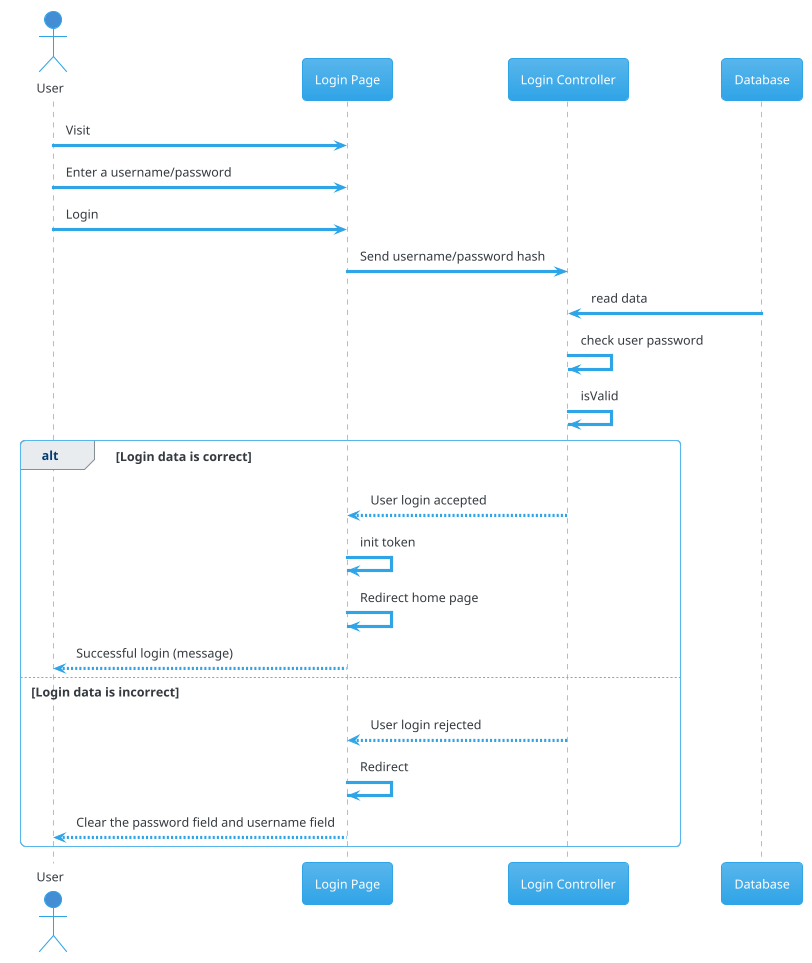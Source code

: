 @startuml
!theme cerulean
actor User #438dd5
participant "Login Page" as Login_page
participant "Login Controller" as login_controller

User -> Login_page :Visit 
User -> Login_page :Enter a username/password
User -> Login_page :Login
Login_page -> login_controller :Send username/password hash
Database -> login_controller :read data
login_controller -> login_controller :check user password
login_controller -> login_controller :isValid

alt Login data is correct
	login_controller --> Login_page :User login accepted
	Login_page -> Login_page :init token
	Login_page -> Login_page :Redirect home page
	Login_page --> User :Successful login (message)
else Login data is incorrect
	login_controller --> Login_page :User login rejected
	Login_page -> Login_page :Redirect
	Login_page --> User :Clear the password field and username field
end
@enduml